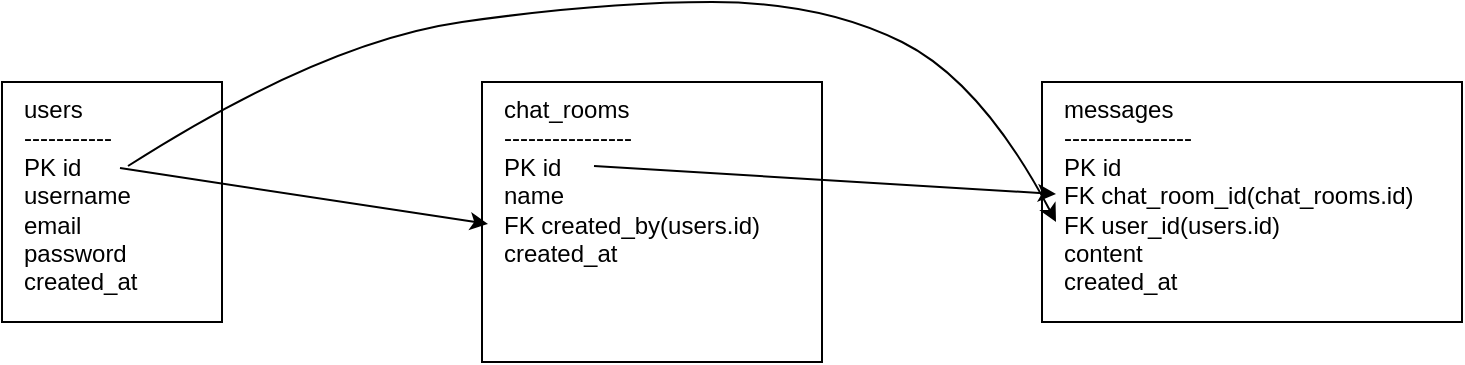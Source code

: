 <mxfile version="26.2.9">
  <diagram name="ページ1" id="e73BD_UCz2sOzbugugLm">
    <mxGraphModel dx="985" dy="512" grid="1" gridSize="10" guides="1" tooltips="1" connect="1" arrows="1" fold="1" page="1" pageScale="1" pageWidth="1200" pageHeight="1920" math="0" shadow="0">
      <root>
        <mxCell id="0" />
        <mxCell id="1" parent="0" />
        <mxCell id="25C5jH4GBrIcWp3-VjL9-1" value="messages&lt;div&gt;----------------&lt;/div&gt;&lt;div&gt;PK id&lt;/div&gt;&lt;div&gt;FK chat_room_id(chat_rooms.id)&lt;/div&gt;&lt;div&gt;FK user_id(users.id)&lt;/div&gt;&lt;div&gt;content&lt;/div&gt;&lt;div&gt;created_at&lt;/div&gt;" style="whiteSpace=wrap;html=1;align=left;spacingLeft=9;verticalAlign=top;" vertex="1" parent="1">
          <mxGeometry x="680" y="200" width="210" height="120" as="geometry" />
        </mxCell>
        <mxCell id="25C5jH4GBrIcWp3-VjL9-2" value="users&lt;div&gt;-----------&lt;/div&gt;&lt;div&gt;PK id&lt;/div&gt;&lt;div&gt;username&lt;/div&gt;&lt;div&gt;email&lt;/div&gt;&lt;div&gt;password&lt;/div&gt;&lt;div&gt;created_at&lt;/div&gt;" style="whiteSpace=wrap;html=1;align=left;spacingLeft=9;verticalAlign=top;" vertex="1" parent="1">
          <mxGeometry x="160" y="200" width="110" height="120" as="geometry" />
        </mxCell>
        <mxCell id="25C5jH4GBrIcWp3-VjL9-3" value="chat_rooms&lt;div&gt;----------------&lt;/div&gt;&lt;div&gt;PK id&lt;/div&gt;&lt;div&gt;name&lt;/div&gt;&lt;div&gt;FK created_by(users.id)&lt;/div&gt;&lt;div&gt;created_at&lt;/div&gt;" style="whiteSpace=wrap;html=1;align=left;spacingLeft=9;verticalAlign=top;" vertex="1" parent="1">
          <mxGeometry x="400" y="200" width="170" height="140" as="geometry" />
        </mxCell>
        <mxCell id="25C5jH4GBrIcWp3-VjL9-5" value="" style="endArrow=classic;html=1;rounded=0;" edge="1" parent="1">
          <mxGeometry width="50" height="50" relative="1" as="geometry">
            <mxPoint x="456" y="242" as="sourcePoint" />
            <mxPoint x="687" y="256" as="targetPoint" />
          </mxGeometry>
        </mxCell>
        <mxCell id="25C5jH4GBrIcWp3-VjL9-7" value="" style="endArrow=classic;html=1;rounded=0;" edge="1" parent="1">
          <mxGeometry width="50" height="50" relative="1" as="geometry">
            <mxPoint x="219" y="243" as="sourcePoint" />
            <mxPoint x="403" y="271" as="targetPoint" />
          </mxGeometry>
        </mxCell>
        <mxCell id="25C5jH4GBrIcWp3-VjL9-8" value="" style="curved=1;endArrow=classic;html=1;rounded=0;" edge="1" parent="1">
          <mxGeometry width="50" height="50" relative="1" as="geometry">
            <mxPoint x="223" y="242" as="sourcePoint" />
            <mxPoint x="687" y="270" as="targetPoint" />
            <Array as="points">
              <mxPoint x="320" y="180" />
              <mxPoint x="460" y="160" />
              <mxPoint x="570" y="160" />
              <mxPoint x="650" y="200" />
            </Array>
          </mxGeometry>
        </mxCell>
      </root>
    </mxGraphModel>
  </diagram>
</mxfile>
